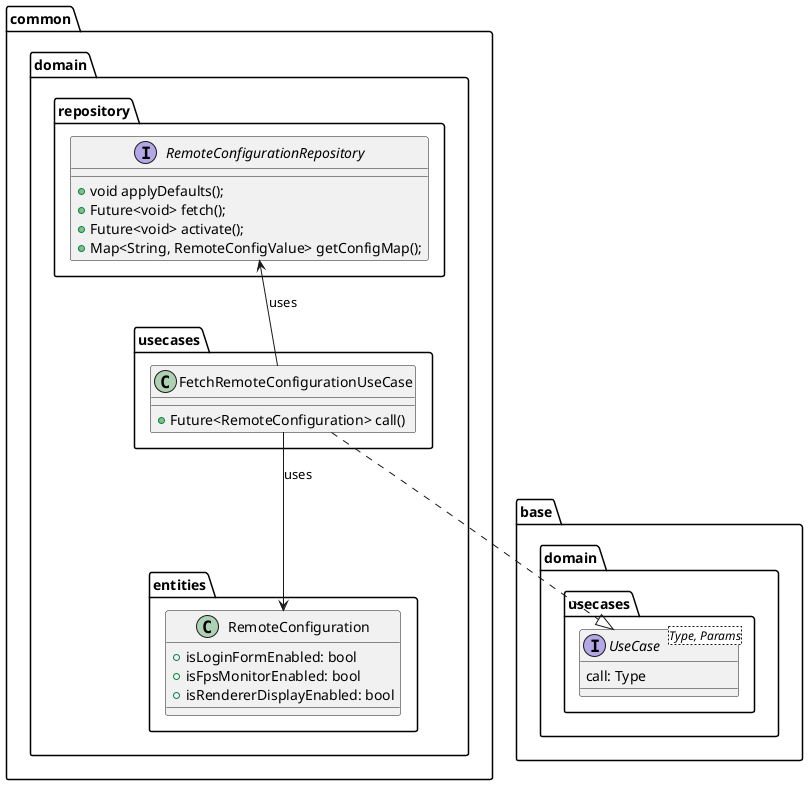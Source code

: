 @startuml remote_config_domain_layer_class_diagram

package base.domain.usecases {
    interface UseCase<Type, Params> {
        call: Type
    }
}

package common.domain {
    package repository {
        interface RemoteConfigurationRepository {
            + void applyDefaults();
            + Future<void> fetch();
            + Future<void> activate();
            + Map<String, RemoteConfigValue> getConfigMap();
        }
    }

    package entities {
        class RemoteConfiguration {
            + isLoginFormEnabled: bool
            + isFpsMonitorEnabled: bool
            + isRendererDisplayEnabled: bool
        }
    }

    package usecases {
        class FetchRemoteConfigurationUseCase {
            + Future<RemoteConfiguration> call()
        }
    }
}

FetchRemoteConfigurationUseCase ..|> UseCase
FetchRemoteConfigurationUseCase -up-> RemoteConfigurationRepository : uses
FetchRemoteConfigurationUseCase --> RemoteConfiguration : uses

' RemoteConfigurationRepository --> RemoteConfiguration: uses

@enduml
